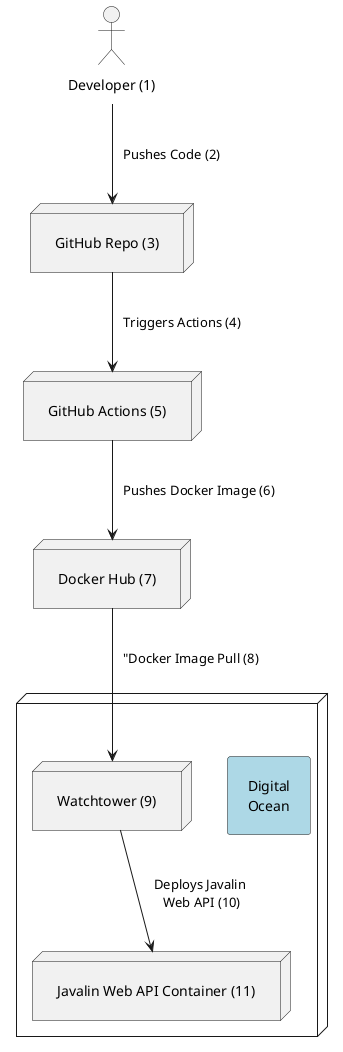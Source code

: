 @startuml
skinparam Padding 10
actor "Developer (1)" as Developer 
node "GitHub Repo (3)" as github
node "GitHub Actions (5)" as github_actions
node "Docker Hub (7)" as docker_hub
node " " as digital_ocean {
  rectangle "Digital\nOcean" as digital_label #lightblue
  node "Watchtower (9)" as watchtower
  node "Javalin Web API Container (11)" as container
}

Developer --> github : "Pushes Code (2)"
github --> github_actions : "Triggers Actions (4)"
github_actions --> docker_hub : "Pushes Docker Image (6)"
docker_hub --> watchtower : "Docker Image Pull (8)
watchtower --> container : "Deploys Javalin\n Web API (10)"

@enduml

